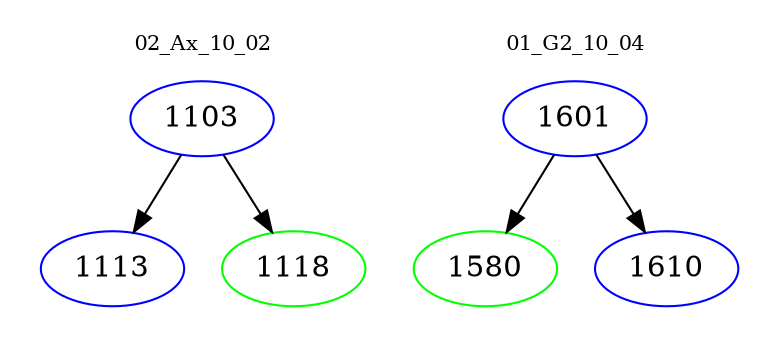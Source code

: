 digraph{
subgraph cluster_0 {
color = white
label = "02_Ax_10_02";
fontsize=10;
T0_1103 [label="1103", color="blue"]
T0_1103 -> T0_1113 [color="black"]
T0_1113 [label="1113", color="blue"]
T0_1103 -> T0_1118 [color="black"]
T0_1118 [label="1118", color="green"]
}
subgraph cluster_1 {
color = white
label = "01_G2_10_04";
fontsize=10;
T1_1601 [label="1601", color="blue"]
T1_1601 -> T1_1580 [color="black"]
T1_1580 [label="1580", color="green"]
T1_1601 -> T1_1610 [color="black"]
T1_1610 [label="1610", color="blue"]
}
}
